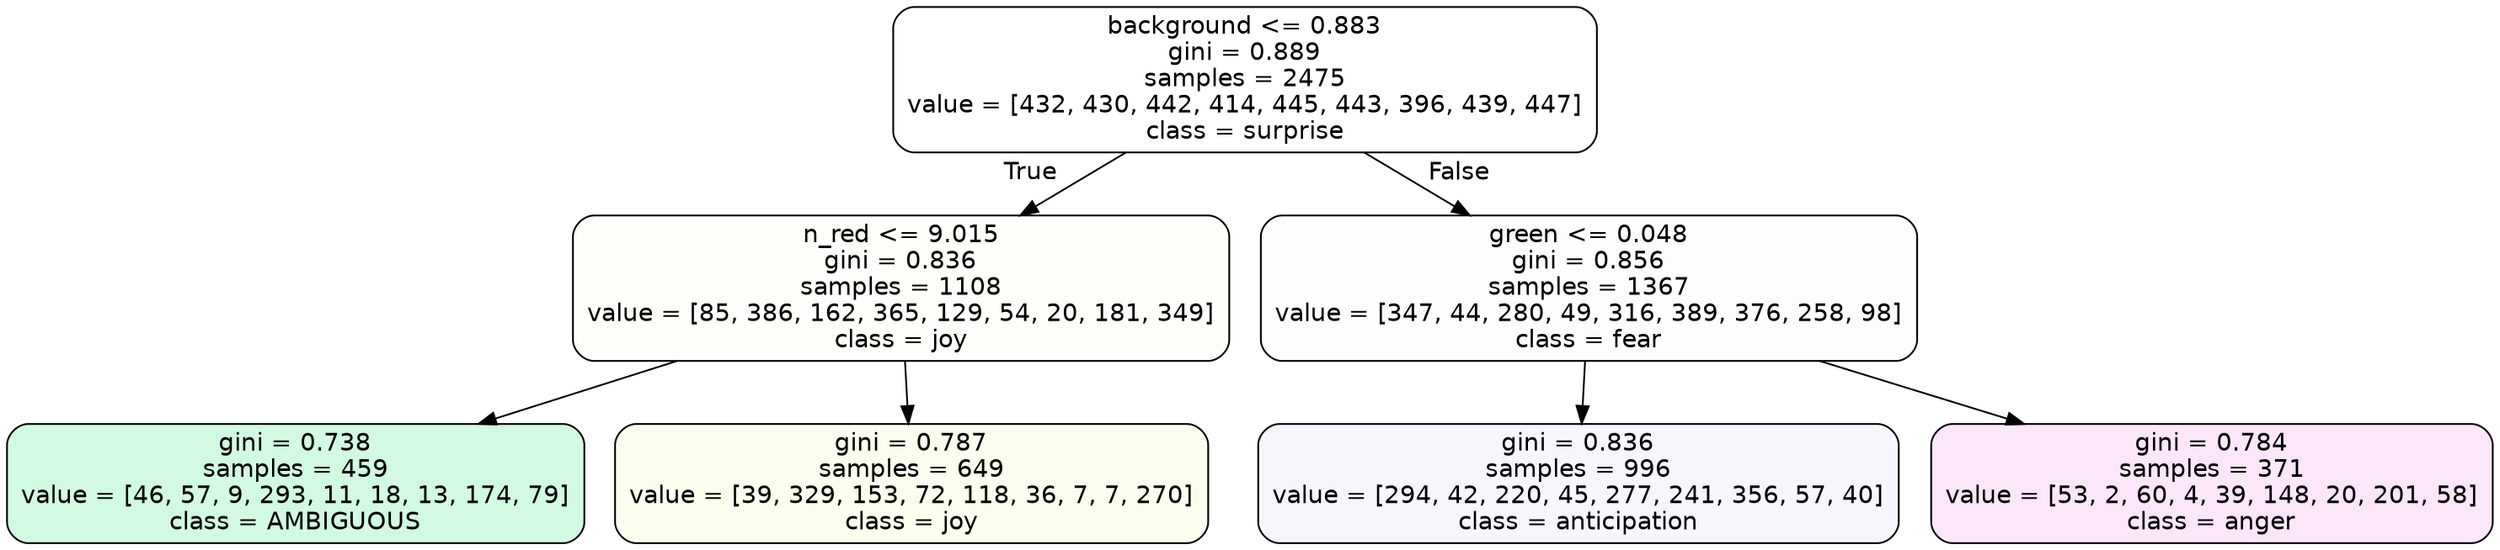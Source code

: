 digraph Tree {
node [shape=box, style="filled, rounded", color="black", fontname=helvetica] ;
edge [fontname=helvetica] ;
0 [label="background <= 0.883\ngini = 0.889\nsamples = 2475\nvalue = [432, 430, 442, 414, 445, 443, 396, 439, 447]\nclass = surprise", fillcolor="#e5396400"] ;
1 [label="n_red <= 9.015\ngini = 0.836\nsamples = 1108\nvalue = [85, 386, 162, 365, 129, 54, 20, 181, 349]\nclass = joy", fillcolor="#d7e53904"] ;
0 -> 1 [labeldistance=2.5, labelangle=45, headlabel="True"] ;
2 [label="gini = 0.738\nsamples = 459\nvalue = [46, 57, 9, 293, 11, 18, 13, 174, 79]\nclass = AMBIGUOUS", fillcolor="#39e5813a"] ;
1 -> 2 ;
3 [label="gini = 0.787\nsamples = 649\nvalue = [39, 329, 153, 72, 118, 36, 7, 7, 270]\nclass = joy", fillcolor="#d7e53914"] ;
1 -> 3 ;
4 [label="green <= 0.048\ngini = 0.856\nsamples = 1367\nvalue = [347, 44, 280, 49, 316, 389, 376, 258, 98]\nclass = fear", fillcolor="#3964e502"] ;
0 -> 4 [labeldistance=2.5, labelangle=-45, headlabel="False"] ;
5 [label="gini = 0.836\nsamples = 996\nvalue = [294, 42, 220, 45, 277, 241, 356, 57, 40]\nclass = anticipation", fillcolor="#8139e50c"] ;
4 -> 5 ;
6 [label="gini = 0.784\nsamples = 371\nvalue = [53, 2, 60, 4, 39, 148, 20, 201, 58]\nclass = anger", fillcolor="#e539d71f"] ;
4 -> 6 ;
}